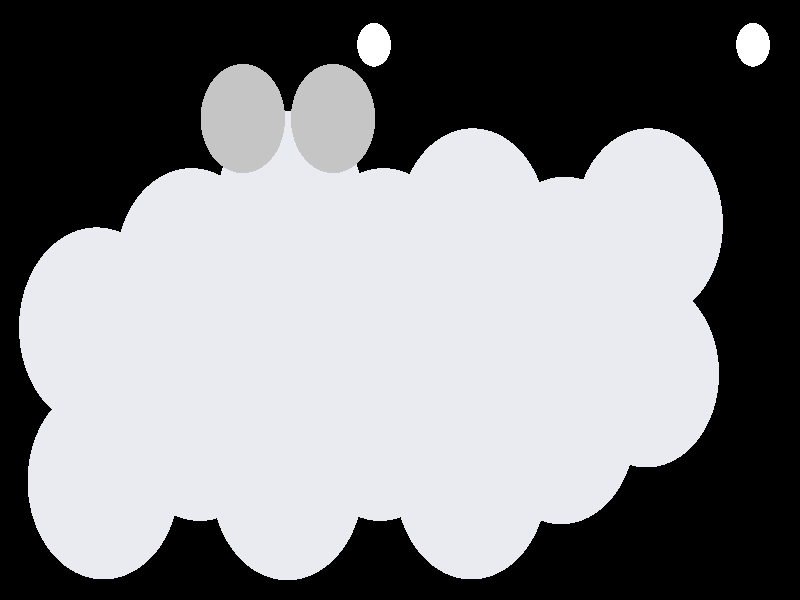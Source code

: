 #include "colors.inc"
#include "finish.inc"

global_settings {assumed_gamma 1 max_trace_level 6}
background {color White transmit 1.0}
camera {perspective
  right -11.97*x up 6.94*y
  direction 100.00*z
  location <0,0,100.00> look_at <0,0,0>}


light_source {<  2.00,   3.00,  40.00> color White
  area_light <0.70, 0, 0>, <0, 0.70, 0>, 3, 3
  adaptive 1 jitter}
// no fog
#declare simple = finish {phong 0.7}
#declare pale = finish {ambient 0.5 diffuse 0.85 roughness 0.001 specular 0.200 }
#declare intermediate = finish {ambient 0.3 diffuse 0.6 specular 0.1 roughness 0.04}
#declare vmd = finish {ambient 0.0 diffuse 0.65 phong 0.1 phong_size 40.0 specular 0.5 }
#declare jmol = finish {ambient 0.2 diffuse 0.6 specular 1 roughness 0.001 metallic}
#declare ase2 = finish {ambient 0.05 brilliance 3 diffuse 0.6 metallic specular 0.7 roughness 0.04 reflection 0.15}
#declare ase3 = finish {ambient 0.15 brilliance 2 diffuse 0.6 metallic specular 1.0 roughness 0.001 reflection 0.0}
#declare glass = finish {ambient 0.05 diffuse 0.3 specular 1.0 roughness 0.001}
#declare glass2 = finish {ambient 0.01 diffuse 0.3 specular 1.0 reflection 0.25 roughness 0.001}
#declare Rcell = 0.050;
#declare Rbond = 0.100;

#macro atom(LOC, R, COL, TRANS, FIN)
  sphere{LOC, R texture{pigment{color COL transmit TRANS} finish{FIN}}}
#end
#macro constrain(LOC, R, COL, TRANS FIN)
union{torus{R, Rcell rotate 45*z texture{pigment{color COL transmit TRANS} finish{FIN}}}
     torus{R, Rcell rotate -45*z texture{pigment{color COL transmit TRANS} finish{FIN}}}
     translate LOC}
#end

// no cell vertices
atom(< -4.53,  -2.14,  -2.13>, 1.16, rgb <0.82, 0.82, 0.88>, 0.0, ase3) // #0
atom(< -1.72,  -2.15,  -2.14>, 1.16, rgb <0.82, 0.82, 0.88>, 0.0, ase3) // #1
atom(<  1.09,  -2.14,  -2.13>, 1.16, rgb <0.82, 0.82, 0.88>, 0.0, ase3) // #2
atom(< -3.13,  -1.51,  -4.49>, 1.16, rgb <0.82, 0.82, 0.88>, 0.0, ase3) // #3
atom(< -0.31,  -1.51,  -4.49>, 1.16, rgb <0.82, 0.82, 0.88>, 0.0, ase3) // #4
atom(<  2.52,  -1.55,  -4.50>, 1.16, rgb <0.82, 0.82, 0.88>, 0.0, ase3) // #5
atom(< -1.72,  -0.84,  -6.81>, 1.16, rgb <0.82, 0.82, 0.88>, 0.0, ase3) // #6
atom(<  1.11,  -0.91,  -6.87>, 1.16, rgb <0.82, 0.82, 0.88>, 0.0, ase3) // #7
atom(<  3.94,  -0.91,  -6.87>, 1.16, rgb <0.82, 0.82, 0.88>, 0.0, ase3) // #8
atom(< -4.54,  -0.32,  -0.01>, 1.16, rgb <0.82, 0.82, 0.88>, 0.0, ase3) // #9
atom(< -1.72,  -0.33,   0.00>, 1.16, rgb <0.82, 0.82, 0.88>, 0.0, ase3) // #10
atom(<  1.10,  -0.32,  -0.01>, 1.16, rgb <0.82, 0.82, 0.88>, 0.0, ase3) // #11
atom(< -3.19,   0.40,  -2.31>, 1.16, rgb <0.82, 0.82, 0.88>, 0.0, ase3) // #12
atom(< -0.25,   0.40,  -2.31>, 1.16, rgb <0.82, 0.82, 0.88>, 0.0, ase3) // #13
atom(<  2.52,   0.30,  -2.36>, 1.16, rgb <0.82, 0.82, 0.88>, 0.0, ase3) // #14
atom(< -1.72,   1.13,  -4.75>, 1.16, rgb <0.82, 0.82, 0.88>, 0.0, ase3) // #15
atom(<  1.14,   0.92,  -4.76>, 1.16, rgb <0.82, 0.82, 0.88>, 0.0, ase3) // #16
atom(<  3.90,   0.92,  -4.76>, 1.16, rgb <0.82, 0.82, 0.88>, 0.0, ase3) // #17
atom(< -2.42,   2.16,  -2.91>, 0.65, rgb <0.56, 0.56, 0.56>, 0.0, ase3) // #18
atom(< -1.03,   2.16,  -2.90>, 0.65, rgb <0.56, 0.56, 0.56>, 0.0, ase3) // #19
atom(<  5.44,   3.04,  -2.98>, 0.26, rgb <1.00, 1.00, 1.00>, 0.0, ase3) // #20
atom(< -0.40,   3.04,  -2.98>, 0.26, rgb <1.00, 1.00, 1.00>, 0.0, ase3) // #21

// no constraints
